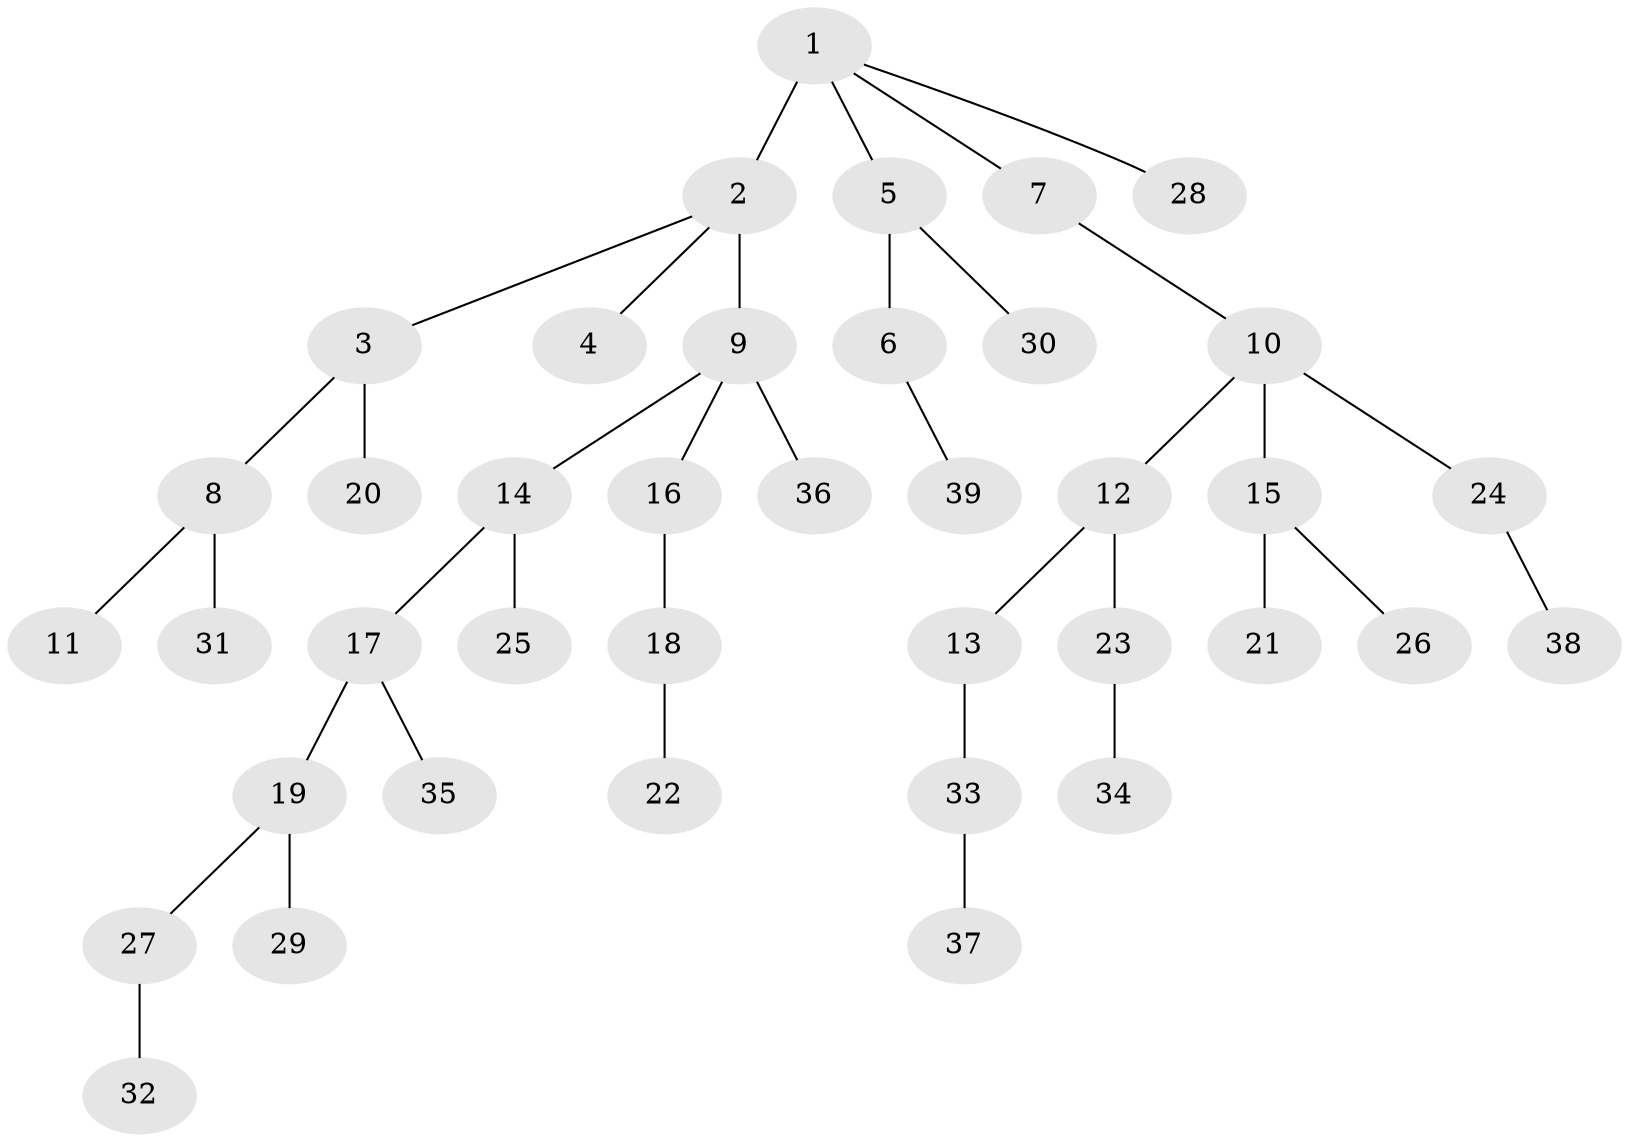 // original degree distribution, {3: 0.1232876712328767, 7: 0.0136986301369863, 2: 0.2328767123287671, 4: 0.0958904109589041, 5: 0.0136986301369863, 1: 0.5068493150684932, 6: 0.0136986301369863}
// Generated by graph-tools (version 1.1) at 2025/36/03/09/25 02:36:50]
// undirected, 39 vertices, 38 edges
graph export_dot {
graph [start="1"]
  node [color=gray90,style=filled];
  1;
  2;
  3;
  4;
  5;
  6;
  7;
  8;
  9;
  10;
  11;
  12;
  13;
  14;
  15;
  16;
  17;
  18;
  19;
  20;
  21;
  22;
  23;
  24;
  25;
  26;
  27;
  28;
  29;
  30;
  31;
  32;
  33;
  34;
  35;
  36;
  37;
  38;
  39;
  1 -- 2 [weight=3.0];
  1 -- 5 [weight=1.0];
  1 -- 7 [weight=1.0];
  1 -- 28 [weight=1.0];
  2 -- 3 [weight=1.0];
  2 -- 4 [weight=1.0];
  2 -- 9 [weight=1.0];
  3 -- 8 [weight=1.0];
  3 -- 20 [weight=2.0];
  5 -- 6 [weight=1.0];
  5 -- 30 [weight=1.0];
  6 -- 39 [weight=1.0];
  7 -- 10 [weight=1.0];
  8 -- 11 [weight=1.0];
  8 -- 31 [weight=1.0];
  9 -- 14 [weight=1.0];
  9 -- 16 [weight=1.0];
  9 -- 36 [weight=1.0];
  10 -- 12 [weight=1.0];
  10 -- 15 [weight=3.0];
  10 -- 24 [weight=1.0];
  12 -- 13 [weight=1.0];
  12 -- 23 [weight=1.0];
  13 -- 33 [weight=1.0];
  14 -- 17 [weight=1.0];
  14 -- 25 [weight=1.0];
  15 -- 21 [weight=1.0];
  15 -- 26 [weight=1.0];
  16 -- 18 [weight=1.0];
  17 -- 19 [weight=1.0];
  17 -- 35 [weight=1.0];
  18 -- 22 [weight=1.0];
  19 -- 27 [weight=1.0];
  19 -- 29 [weight=2.0];
  23 -- 34 [weight=1.0];
  24 -- 38 [weight=1.0];
  27 -- 32 [weight=1.0];
  33 -- 37 [weight=2.0];
}
